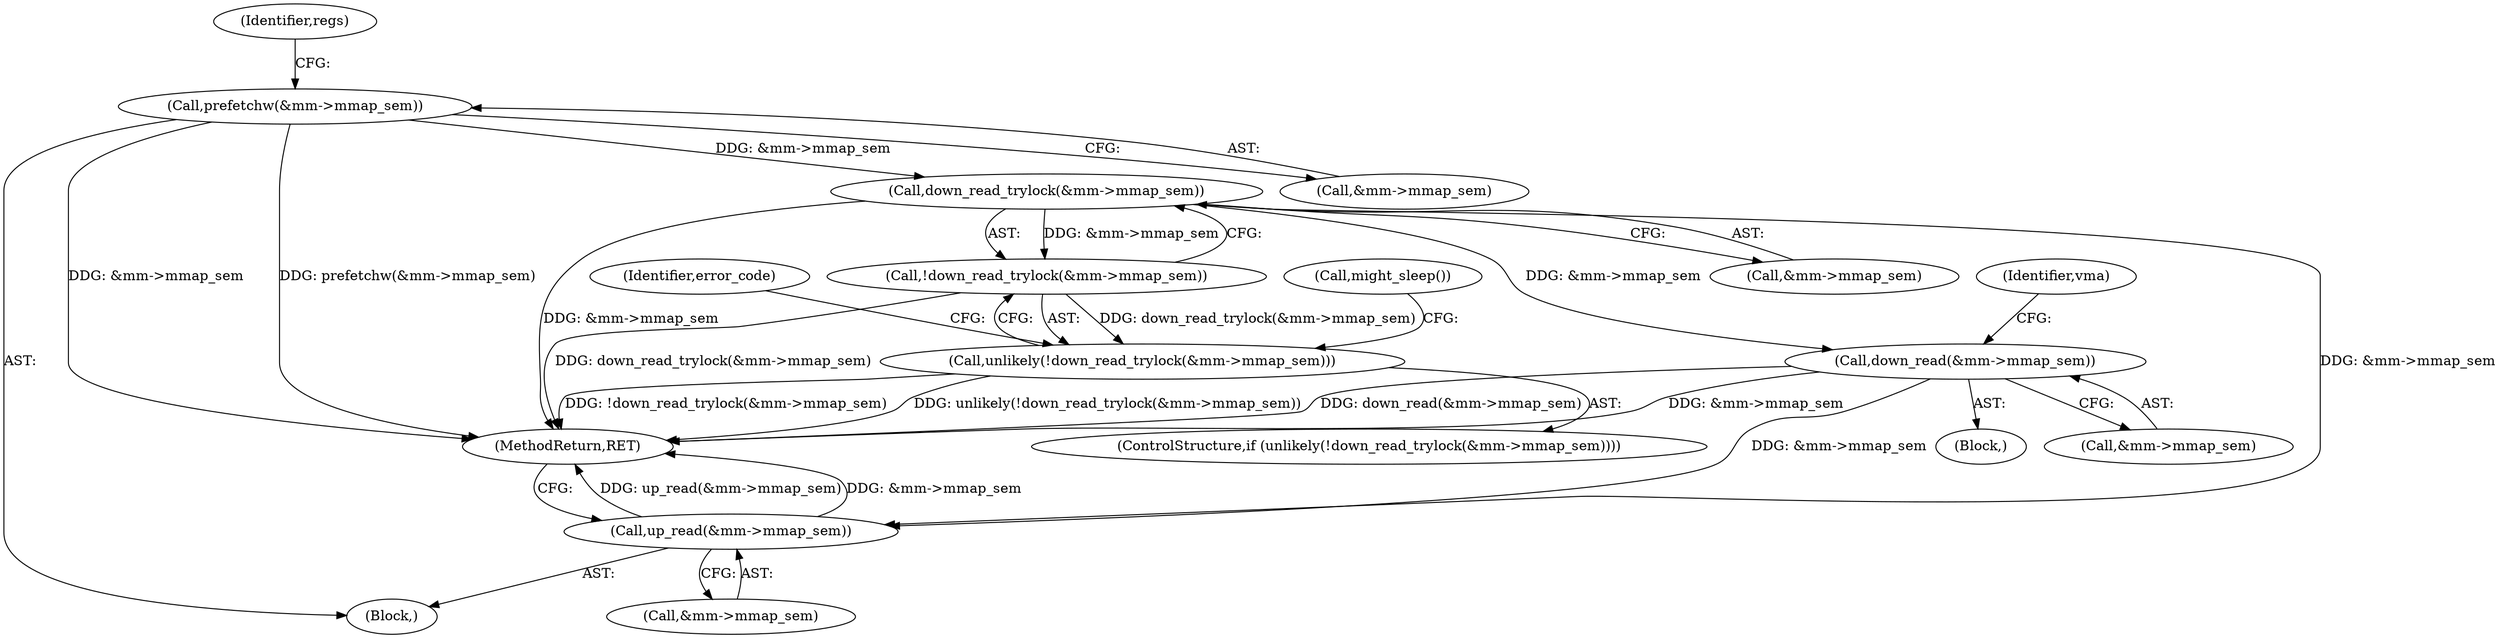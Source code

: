 digraph "0_linux_a8b0ca17b80e92faab46ee7179ba9e99ccb61233_52@pointer" {
"1000158" [label="(Call,prefetchw(&mm->mmap_sem))"];
"1000262" [label="(Call,down_read_trylock(&mm->mmap_sem))"];
"1000261" [label="(Call,!down_read_trylock(&mm->mmap_sem))"];
"1000260" [label="(Call,unlikely(!down_read_trylock(&mm->mmap_sem)))"];
"1000287" [label="(Call,down_read(&mm->mmap_sem))"];
"1000447" [label="(Call,up_read(&mm->mmap_sem))"];
"1000288" [label="(Call,&mm->mmap_sem)"];
"1000261" [label="(Call,!down_read_trylock(&mm->mmap_sem))"];
"1000259" [label="(ControlStructure,if (unlikely(!down_read_trylock(&mm->mmap_sem))))"];
"1000452" [label="(MethodReturn,RET)"];
"1000260" [label="(Call,unlikely(!down_read_trylock(&mm->mmap_sem)))"];
"1000166" [label="(Identifier,regs)"];
"1000119" [label="(Block,)"];
"1000448" [label="(Call,&mm->mmap_sem)"];
"1000294" [label="(Call,might_sleep())"];
"1000296" [label="(Identifier,vma)"];
"1000267" [label="(Block,)"];
"1000287" [label="(Call,down_read(&mm->mmap_sem))"];
"1000263" [label="(Call,&mm->mmap_sem)"];
"1000158" [label="(Call,prefetchw(&mm->mmap_sem))"];
"1000159" [label="(Call,&mm->mmap_sem)"];
"1000272" [label="(Identifier,error_code)"];
"1000447" [label="(Call,up_read(&mm->mmap_sem))"];
"1000262" [label="(Call,down_read_trylock(&mm->mmap_sem))"];
"1000158" -> "1000119"  [label="AST: "];
"1000158" -> "1000159"  [label="CFG: "];
"1000159" -> "1000158"  [label="AST: "];
"1000166" -> "1000158"  [label="CFG: "];
"1000158" -> "1000452"  [label="DDG: &mm->mmap_sem"];
"1000158" -> "1000452"  [label="DDG: prefetchw(&mm->mmap_sem)"];
"1000158" -> "1000262"  [label="DDG: &mm->mmap_sem"];
"1000262" -> "1000261"  [label="AST: "];
"1000262" -> "1000263"  [label="CFG: "];
"1000263" -> "1000262"  [label="AST: "];
"1000261" -> "1000262"  [label="CFG: "];
"1000262" -> "1000452"  [label="DDG: &mm->mmap_sem"];
"1000262" -> "1000261"  [label="DDG: &mm->mmap_sem"];
"1000262" -> "1000287"  [label="DDG: &mm->mmap_sem"];
"1000262" -> "1000447"  [label="DDG: &mm->mmap_sem"];
"1000261" -> "1000260"  [label="AST: "];
"1000260" -> "1000261"  [label="CFG: "];
"1000261" -> "1000452"  [label="DDG: down_read_trylock(&mm->mmap_sem)"];
"1000261" -> "1000260"  [label="DDG: down_read_trylock(&mm->mmap_sem)"];
"1000260" -> "1000259"  [label="AST: "];
"1000272" -> "1000260"  [label="CFG: "];
"1000294" -> "1000260"  [label="CFG: "];
"1000260" -> "1000452"  [label="DDG: unlikely(!down_read_trylock(&mm->mmap_sem))"];
"1000260" -> "1000452"  [label="DDG: !down_read_trylock(&mm->mmap_sem)"];
"1000287" -> "1000267"  [label="AST: "];
"1000287" -> "1000288"  [label="CFG: "];
"1000288" -> "1000287"  [label="AST: "];
"1000296" -> "1000287"  [label="CFG: "];
"1000287" -> "1000452"  [label="DDG: down_read(&mm->mmap_sem)"];
"1000287" -> "1000452"  [label="DDG: &mm->mmap_sem"];
"1000287" -> "1000447"  [label="DDG: &mm->mmap_sem"];
"1000447" -> "1000119"  [label="AST: "];
"1000447" -> "1000448"  [label="CFG: "];
"1000448" -> "1000447"  [label="AST: "];
"1000452" -> "1000447"  [label="CFG: "];
"1000447" -> "1000452"  [label="DDG: up_read(&mm->mmap_sem)"];
"1000447" -> "1000452"  [label="DDG: &mm->mmap_sem"];
}
